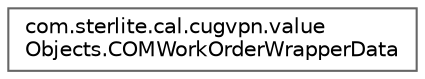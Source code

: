 digraph "Graphical Class Hierarchy"
{
 // LATEX_PDF_SIZE
  bgcolor="transparent";
  edge [fontname=Helvetica,fontsize=10,labelfontname=Helvetica,labelfontsize=10];
  node [fontname=Helvetica,fontsize=10,shape=box,height=0.2,width=0.4];
  rankdir="LR";
  Node0 [id="Node000000",label="com.sterlite.cal.cugvpn.value\lObjects.COMWorkOrderWrapperData",height=0.2,width=0.4,color="grey40", fillcolor="white", style="filled",URL="$classcom_1_1sterlite_1_1cal_1_1cugvpn_1_1value_objects_1_1_c_o_m_work_order_wrapper_data.html",tooltip=" "];
}
